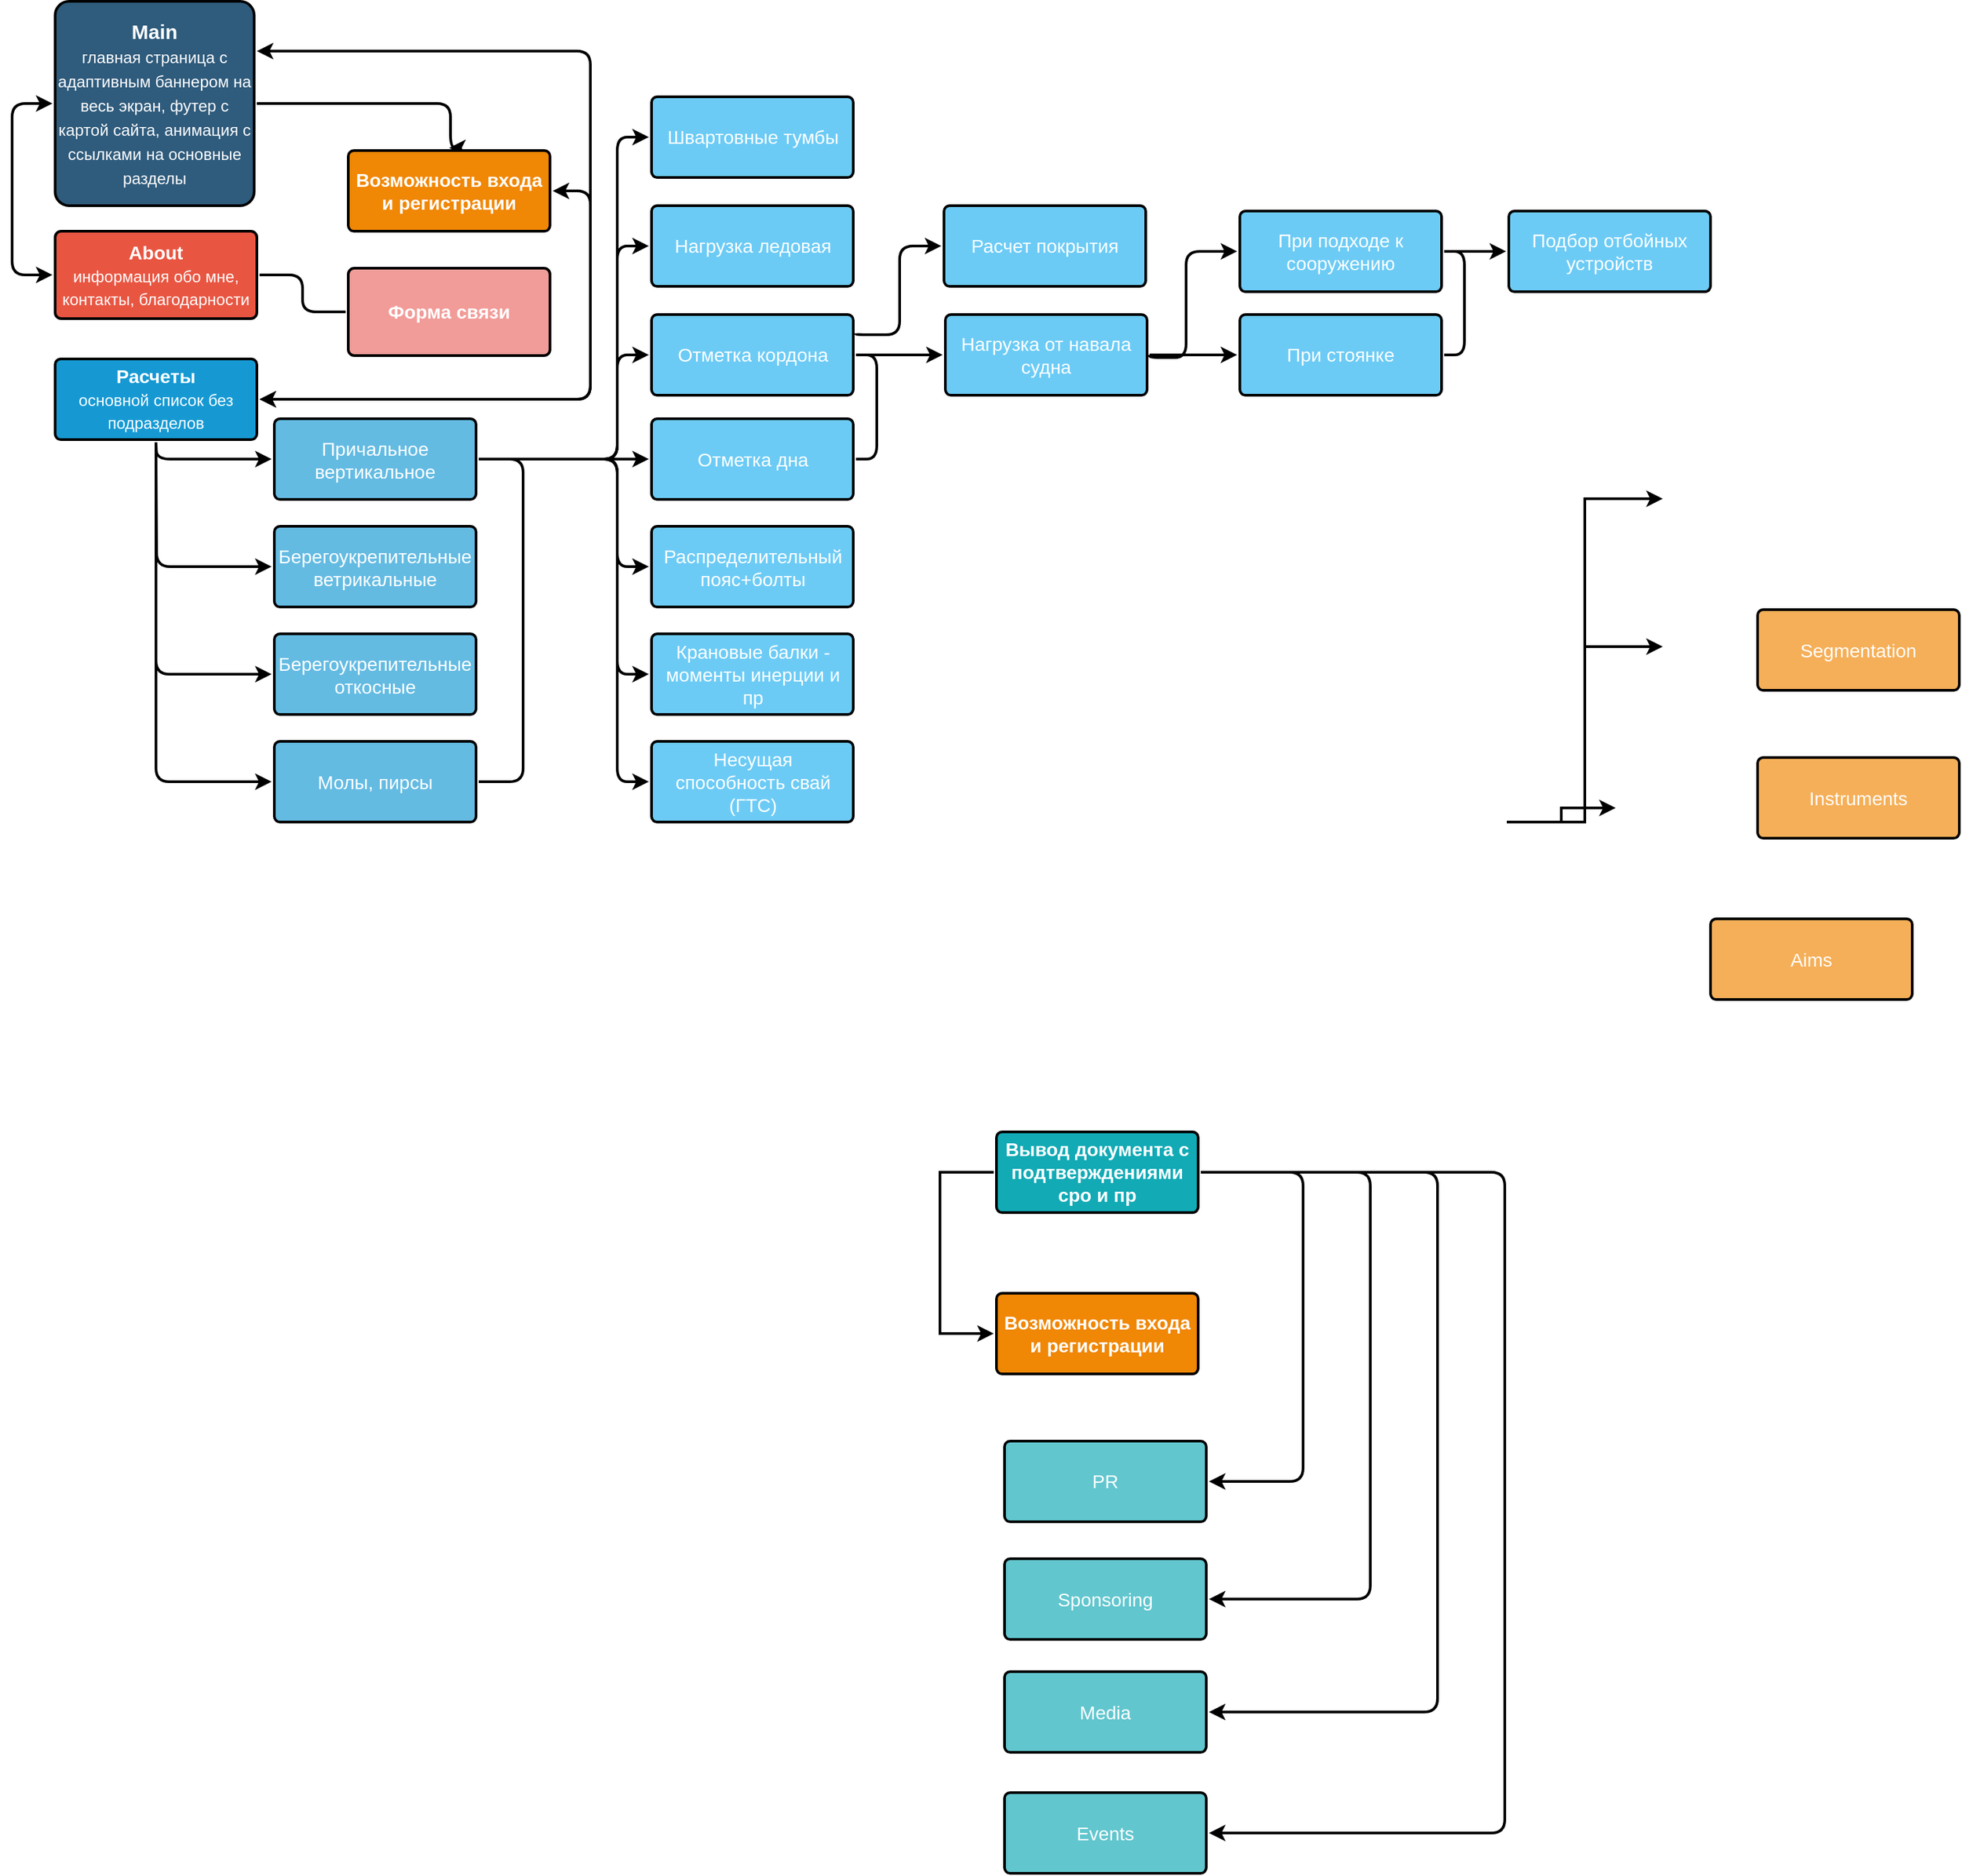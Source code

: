 <mxfile version="11.0.8" type="github"><diagram id="6a731a19-8d31-9384-78a2-239565b7b9f0" name="Page-1"><mxGraphModel dx="1563" dy="1079" grid="1" gridSize="10" guides="1" tooltips="1" connect="1" arrows="1" fold="1" page="1" pageScale="1" pageWidth="1169" pageHeight="827" background="#ffffff" math="0" shadow="0"><root><mxCell id="0"/><mxCell id="1" parent="0"/><mxCell id="1748" value="" style="edgeStyle=elbowEdgeStyle;rounded=1;jumpStyle=none;html=1;shadow=0;labelBackgroundColor=none;startArrow=classic;startFill=1;endArrow=classic;endFill=1;jettySize=auto;orthogonalLoop=1;strokeColor=#000000;strokeWidth=2;fontFamily=Helvetica;fontSize=16;fontColor=#23445D;spacing=5;entryX=0;entryY=0.5;entryDx=0;entryDy=0;exitX=0;exitY=0.5;exitDx=0;exitDy=0;" parent="1" source="1749" target="1753" edge="1"><mxGeometry relative="1" as="geometry"><mxPoint x="113.5" y="136" as="sourcePoint"/><Array as="points"><mxPoint x="40" y="160"/><mxPoint x="33.5" y="176"/></Array></mxGeometry></mxCell><mxCell id="V0S4Sb7-uBsaVgJkaVNg-1789" style="edgeStyle=elbowEdgeStyle;rounded=0;jumpStyle=none;orthogonalLoop=1;jettySize=auto;html=1;entryX=0;entryY=0.5;entryDx=0;entryDy=0;endArrow=classic;endFill=1;strokeColor=#000000;strokeWidth=2;fontSize=14;exitX=0;exitY=0.5;exitDx=0;exitDy=0;" parent="1" source="1771" target="1764" edge="1"><mxGeometry relative="1" as="geometry"><mxPoint x="770" y="800" as="sourcePoint"/><Array as="points"><mxPoint x="730" y="830"/><mxPoint x="730" y="840"/><mxPoint x="730" y="720"/><mxPoint x="730" y="800"/><mxPoint x="730" y="720"/><mxPoint x="730" y="670"/></Array></mxGeometry></mxCell><mxCell id="prWOM2Fcv-6kMDtfhxvp-1800" style="edgeStyle=orthogonalEdgeStyle;rounded=1;orthogonalLoop=1;jettySize=auto;html=1;exitX=1;exitY=0.5;exitDx=0;exitDy=0;entryX=0.5;entryY=0;entryDx=0;entryDy=0;endArrow=classic;endFill=1;strokeWidth=2;" edge="1" parent="1" source="1749" target="prWOM2Fcv-6kMDtfhxvp-1799"><mxGeometry relative="1" as="geometry"><Array as="points"><mxPoint x="366" y="95"/></Array></mxGeometry></mxCell><mxCell id="1749" value="Main&lt;br style=&quot;font-size: 15px&quot;&gt;&lt;span style=&quot;font-size: 12px ; font-weight: 400&quot;&gt;главная страница с адаптивным баннером на весь экран, футер с картой сайта, анимация с ссылками&amp;nbsp;на основные разделы&lt;/span&gt;" style="rounded=1;whiteSpace=wrap;html=1;shadow=0;labelBackgroundColor=none;strokeColor=#000000;strokeWidth=2;fillColor=#2F5B7C;fontFamily=Helvetica;fontSize=15;fontColor=#FFFFFF;align=center;fontStyle=1;spacing=0;arcSize=7;perimeterSpacing=2;" parent="1" vertex="1"><mxGeometry x="72" y="19" width="148" height="152" as="geometry"/></mxCell><mxCell id="V0S4Sb7-uBsaVgJkaVNg-1784" value="" style="edgeStyle=elbowEdgeStyle;rounded=1;orthogonalLoop=1;jettySize=auto;html=1;strokeColor=#000000;strokeWidth=2;fontSize=14;endArrow=none;endFill=0;" parent="1" source="1753" target="V0S4Sb7-uBsaVgJkaVNg-1783" edge="1"><mxGeometry relative="1" as="geometry"/></mxCell><mxCell id="1753" value="About&lt;br&gt;&lt;span style=&quot;font-size: 12px ; font-weight: 400&quot;&gt;информация обо мне, контакты, благодарности&lt;/span&gt;" style="rounded=1;whiteSpace=wrap;html=1;shadow=0;labelBackgroundColor=none;strokeColor=#000000;strokeWidth=2;fillColor=#e85642;fontFamily=Helvetica;fontSize=14;fontColor=#FFFFFF;align=center;spacing=5;fontStyle=1;arcSize=7;perimeterSpacing=2;" parent="1" vertex="1"><mxGeometry x="72" y="190" width="150" height="65" as="geometry"/></mxCell><mxCell id="V0S4Sb7-uBsaVgJkaVNg-1783" value="Форма связи" style="rounded=1;whiteSpace=wrap;html=1;shadow=0;labelBackgroundColor=none;strokeColor=#000000;strokeWidth=2;fillColor=#F19C99;fontFamily=Helvetica;fontSize=14;fontColor=#FFFFFF;align=center;spacing=5;fontStyle=1;arcSize=7;perimeterSpacing=2;" parent="1" vertex="1"><mxGeometry x="290" y="217.5" width="150" height="65" as="geometry"/></mxCell><mxCell id="1757" value="" style="edgeStyle=elbowEdgeStyle;jumpStyle=none;html=1;shadow=0;labelBackgroundColor=none;startArrow=none;startFill=0;endArrow=classic;endFill=1;jettySize=auto;orthogonalLoop=1;strokeColor=#000000;strokeWidth=2;fontFamily=Helvetica;fontSize=14;fontColor=#FFFFFF;spacing=5;exitX=0.5;exitY=1;exitDx=0;exitDy=0;entryX=0;entryY=0.5;entryDx=0;entryDy=0;rounded=1;" parent="1" source="1760" target="1763" edge="1"><mxGeometry relative="1" as="geometry"><Array as="points"><mxPoint x="147" y="449"/><mxPoint x="413.5" y="456"/></Array></mxGeometry></mxCell><mxCell id="1758" value="" style="edgeStyle=elbowEdgeStyle;jumpStyle=none;html=1;shadow=0;labelBackgroundColor=none;startArrow=none;startFill=0;endArrow=classic;endFill=1;jettySize=auto;orthogonalLoop=1;strokeColor=#000000;strokeWidth=2;fontFamily=Helvetica;fontSize=14;fontColor=#FFFFFF;spacing=5;entryX=0;entryY=0.5;entryDx=0;entryDy=0;exitX=0.5;exitY=1;exitDx=0;exitDy=0;rounded=1;" parent="1" source="1760" target="1762" edge="1"><mxGeometry relative="1" as="geometry"><Array as="points"><mxPoint x="147.5" y="446"/></Array></mxGeometry></mxCell><mxCell id="1759" value="" style="edgeStyle=elbowEdgeStyle;jumpStyle=none;html=1;shadow=0;labelBackgroundColor=none;startArrow=none;startFill=0;endArrow=classic;endFill=1;jettySize=auto;orthogonalLoop=1;strokeColor=#000000;strokeWidth=2;fontFamily=Helvetica;fontSize=14;fontColor=#FFFFFF;spacing=5;exitX=0.5;exitY=1;exitDx=0;exitDy=0;entryX=0;entryY=0.5;entryDx=0;entryDy=0;rounded=1;" parent="1" source="1760" target="1761" edge="1"><mxGeometry relative="1" as="geometry"><Array as="points"><mxPoint x="147.5" y="360"/><mxPoint x="243.5" y="366"/><mxPoint x="203.5" y="396"/><mxPoint x="223.5" y="396"/><mxPoint x="233.5" y="396"/><mxPoint x="273.5" y="356"/></Array></mxGeometry></mxCell><mxCell id="V0S4Sb7-uBsaVgJkaVNg-1788" style="edgeStyle=elbowEdgeStyle;rounded=1;jumpStyle=none;orthogonalLoop=1;jettySize=auto;html=1;exitX=1;exitY=0.5;exitDx=0;exitDy=0;entryX=1;entryY=0.25;entryDx=0;entryDy=0;endArrow=classic;endFill=1;strokeColor=#000000;strokeWidth=2;fontSize=14;startArrow=classic;startFill=1;" parent="1" source="1760" target="1749" edge="1"><mxGeometry relative="1" as="geometry"><Array as="points"><mxPoint x="470" y="160"/><mxPoint x="520" y="70"/><mxPoint x="520" y="250"/><mxPoint x="293.5" y="266"/></Array></mxGeometry></mxCell><mxCell id="prWOM2Fcv-6kMDtfhxvp-1784" style="edgeStyle=orthogonalEdgeStyle;orthogonalLoop=1;jettySize=auto;html=1;exitX=0.5;exitY=1;exitDx=0;exitDy=0;entryX=0;entryY=0.5;entryDx=0;entryDy=0;endArrow=classic;endFill=1;strokeWidth=2;rounded=1;" edge="1" parent="1" source="1760" target="prWOM2Fcv-6kMDtfhxvp-1779"><mxGeometry relative="1" as="geometry"><Array as="points"><mxPoint x="147" y="599"/></Array></mxGeometry></mxCell><mxCell id="1760" value="Расчеты&lt;br&gt;&lt;font style=&quot;font-size: 12px ; font-weight: normal&quot;&gt;основной список без подразделов&lt;/font&gt;" style="rounded=1;whiteSpace=wrap;html=1;shadow=0;labelBackgroundColor=none;strokeColor=#000000;strokeWidth=2;fillColor=#1699d3;fontFamily=Helvetica;fontSize=14;fontColor=#FFFFFF;align=center;spacing=5;fontStyle=1;arcSize=7;perimeterSpacing=2;" parent="1" vertex="1"><mxGeometry x="72" y="285" width="150" height="60" as="geometry"/></mxCell><mxCell id="prWOM2Fcv-6kMDtfhxvp-1822" style="edgeStyle=orthogonalEdgeStyle;rounded=1;comic=0;orthogonalLoop=1;jettySize=auto;html=1;exitX=1;exitY=0.5;exitDx=0;exitDy=0;entryX=1;entryY=0.5;entryDx=0;entryDy=0;startArrow=none;startFill=0;sourcePerimeterSpacing=0;endArrow=none;endFill=0;strokeWidth=2;" edge="1" parent="1" source="1761" target="prWOM2Fcv-6kMDtfhxvp-1779"><mxGeometry relative="1" as="geometry"><Array as="points"><mxPoint x="420" y="360"/><mxPoint x="420" y="600"/></Array></mxGeometry></mxCell><mxCell id="prWOM2Fcv-6kMDtfhxvp-1824" style="edgeStyle=orthogonalEdgeStyle;rounded=1;comic=0;orthogonalLoop=1;jettySize=auto;html=1;exitX=1;exitY=0.5;exitDx=0;exitDy=0;entryX=0;entryY=0.5;entryDx=0;entryDy=0;startArrow=none;startFill=0;sourcePerimeterSpacing=0;endArrow=classic;endFill=1;strokeWidth=2;" edge="1" parent="1" source="1761" target="V0S4Sb7-uBsaVgJkaVNg-1811"><mxGeometry relative="1" as="geometry"><Array as="points"><mxPoint x="490" y="360"/><mxPoint x="490" y="282"/></Array></mxGeometry></mxCell><mxCell id="prWOM2Fcv-6kMDtfhxvp-1825" style="edgeStyle=orthogonalEdgeStyle;rounded=1;comic=0;orthogonalLoop=1;jettySize=auto;html=1;exitX=1;exitY=0.5;exitDx=0;exitDy=0;entryX=0;entryY=0.5;entryDx=0;entryDy=0;startArrow=none;startFill=0;sourcePerimeterSpacing=0;endArrow=classic;endFill=1;strokeWidth=2;" edge="1" parent="1" source="1761" target="V0S4Sb7-uBsaVgJkaVNg-1797"><mxGeometry relative="1" as="geometry"/></mxCell><mxCell id="prWOM2Fcv-6kMDtfhxvp-1826" style="edgeStyle=orthogonalEdgeStyle;rounded=1;comic=0;orthogonalLoop=1;jettySize=auto;html=1;exitX=1;exitY=0.5;exitDx=0;exitDy=0;entryX=0;entryY=0.5;entryDx=0;entryDy=0;startArrow=none;startFill=0;sourcePerimeterSpacing=0;endArrow=classic;endFill=1;strokeWidth=2;" edge="1" parent="1" source="1761" target="prWOM2Fcv-6kMDtfhxvp-1804"><mxGeometry relative="1" as="geometry"><Array as="points"><mxPoint x="490" y="360"/><mxPoint x="490" y="440"/></Array></mxGeometry></mxCell><mxCell id="prWOM2Fcv-6kMDtfhxvp-1827" style="edgeStyle=orthogonalEdgeStyle;rounded=1;comic=0;orthogonalLoop=1;jettySize=auto;html=1;exitX=1;exitY=0.5;exitDx=0;exitDy=0;entryX=0;entryY=0.5;entryDx=0;entryDy=0;startArrow=none;startFill=0;sourcePerimeterSpacing=0;endArrow=classic;endFill=1;strokeWidth=2;" edge="1" parent="1" source="1761" target="prWOM2Fcv-6kMDtfhxvp-1806"><mxGeometry relative="1" as="geometry"><Array as="points"><mxPoint x="490" y="360"/><mxPoint x="490" y="520"/></Array></mxGeometry></mxCell><mxCell id="prWOM2Fcv-6kMDtfhxvp-1828" style="edgeStyle=orthogonalEdgeStyle;rounded=1;comic=0;orthogonalLoop=1;jettySize=auto;html=1;exitX=1;exitY=0.5;exitDx=0;exitDy=0;startArrow=none;startFill=0;sourcePerimeterSpacing=0;endArrow=classic;endFill=1;strokeWidth=2;entryX=0;entryY=0.5;entryDx=0;entryDy=0;" edge="1" parent="1" source="1761" target="prWOM2Fcv-6kMDtfhxvp-1807"><mxGeometry relative="1" as="geometry"><mxPoint x="460" y="540" as="targetPoint"/><Array as="points"><mxPoint x="490" y="360"/><mxPoint x="490" y="600"/></Array></mxGeometry></mxCell><mxCell id="prWOM2Fcv-6kMDtfhxvp-1831" style="edgeStyle=orthogonalEdgeStyle;rounded=1;comic=0;orthogonalLoop=1;jettySize=auto;html=1;exitX=1;exitY=0.5;exitDx=0;exitDy=0;entryX=0;entryY=0.5;entryDx=0;entryDy=0;startArrow=none;startFill=0;sourcePerimeterSpacing=0;endArrow=classic;endFill=1;strokeWidth=2;" edge="1" parent="1" source="1761" target="prWOM2Fcv-6kMDtfhxvp-1829"><mxGeometry relative="1" as="geometry"><Array as="points"><mxPoint x="490" y="360"/><mxPoint x="490" y="201"/></Array></mxGeometry></mxCell><mxCell id="prWOM2Fcv-6kMDtfhxvp-1834" style="edgeStyle=orthogonalEdgeStyle;rounded=1;comic=0;orthogonalLoop=1;jettySize=auto;html=1;exitX=1;exitY=0.5;exitDx=0;exitDy=0;entryX=0;entryY=0.5;entryDx=0;entryDy=0;startArrow=none;startFill=0;sourcePerimeterSpacing=0;endArrow=classic;endFill=1;strokeWidth=2;" edge="1" parent="1" source="1761" target="prWOM2Fcv-6kMDtfhxvp-1832"><mxGeometry relative="1" as="geometry"><Array as="points"><mxPoint x="490" y="360"/><mxPoint x="490" y="120"/></Array></mxGeometry></mxCell><mxCell id="1761" value="Причальное вертикальное" style="rounded=1;whiteSpace=wrap;html=1;shadow=0;labelBackgroundColor=none;strokeColor=#000000;strokeWidth=2;fillColor=#64bbe2;fontFamily=Helvetica;fontSize=14;fontColor=#FFFFFF;align=center;spacing=5;arcSize=7;perimeterSpacing=2;" parent="1" vertex="1"><mxGeometry x="235" y="329.5" width="150" height="60" as="geometry"/></mxCell><mxCell id="V0S4Sb7-uBsaVgJkaVNg-1797" value="Отметка дна" style="rounded=1;whiteSpace=wrap;html=1;shadow=0;labelBackgroundColor=none;strokeColor=#000000;strokeWidth=2;fillColor=#6CCBF5;fontFamily=Helvetica;fontSize=14;fontColor=#FFFFFF;align=center;spacing=5;arcSize=7;perimeterSpacing=2;" parent="1" vertex="1"><mxGeometry x="515.5" y="329.5" width="150" height="60" as="geometry"/></mxCell><mxCell id="prWOM2Fcv-6kMDtfhxvp-1804" value="Распределительный пояс+болты" style="rounded=1;whiteSpace=wrap;html=1;shadow=0;labelBackgroundColor=none;strokeColor=#000000;strokeWidth=2;fillColor=#6CCBF5;fontFamily=Helvetica;fontSize=14;fontColor=#FFFFFF;align=center;spacing=5;arcSize=7;perimeterSpacing=2;" vertex="1" parent="1"><mxGeometry x="515.5" y="409.5" width="150" height="60" as="geometry"/></mxCell><mxCell id="prWOM2Fcv-6kMDtfhxvp-1785" style="edgeStyle=orthogonalEdgeStyle;rounded=1;orthogonalLoop=1;jettySize=auto;html=1;exitX=1;exitY=0.5;exitDx=0;exitDy=0;entryX=1;entryY=0.5;entryDx=0;entryDy=0;endArrow=none;endFill=0;strokeWidth=2;" edge="1" parent="1" source="V0S4Sb7-uBsaVgJkaVNg-1811" target="V0S4Sb7-uBsaVgJkaVNg-1797"><mxGeometry relative="1" as="geometry"><Array as="points"><mxPoint x="683" y="282"/><mxPoint x="683" y="360"/></Array></mxGeometry></mxCell><mxCell id="prWOM2Fcv-6kMDtfhxvp-1788" style="edgeStyle=orthogonalEdgeStyle;rounded=1;orthogonalLoop=1;jettySize=auto;html=1;exitX=1;exitY=0.5;exitDx=0;exitDy=0;entryX=0;entryY=0.5;entryDx=0;entryDy=0;endArrow=classic;endFill=1;strokeWidth=2;" edge="1" parent="1" source="V0S4Sb7-uBsaVgJkaVNg-1811" target="prWOM2Fcv-6kMDtfhxvp-1786"><mxGeometry relative="1" as="geometry"/></mxCell><mxCell id="prWOM2Fcv-6kMDtfhxvp-1789" style="edgeStyle=orthogonalEdgeStyle;rounded=1;orthogonalLoop=1;jettySize=auto;html=1;exitX=1;exitY=0.25;exitDx=0;exitDy=0;entryX=0;entryY=0.5;entryDx=0;entryDy=0;endArrow=classic;endFill=1;strokeWidth=2;" edge="1" parent="1" source="V0S4Sb7-uBsaVgJkaVNg-1811" target="prWOM2Fcv-6kMDtfhxvp-1787"><mxGeometry relative="1" as="geometry"><Array as="points"><mxPoint x="700" y="267"/><mxPoint x="700" y="201"/></Array></mxGeometry></mxCell><mxCell id="V0S4Sb7-uBsaVgJkaVNg-1811" value="Отметка кордона" style="rounded=1;whiteSpace=wrap;html=1;shadow=0;labelBackgroundColor=none;strokeColor=#000000;strokeWidth=2;fillColor=#6CCBF5;fontFamily=Helvetica;fontSize=14;fontColor=#FFFFFF;align=center;spacing=5;arcSize=7;perimeterSpacing=2;" parent="1" vertex="1"><mxGeometry x="515.5" y="252" width="150" height="60" as="geometry"/></mxCell><mxCell id="prWOM2Fcv-6kMDtfhxvp-1829" value="Нагрузка ледовая" style="rounded=1;whiteSpace=wrap;html=1;shadow=0;labelBackgroundColor=none;strokeColor=#000000;strokeWidth=2;fillColor=#6CCBF5;fontFamily=Helvetica;fontSize=14;fontColor=#FFFFFF;align=center;spacing=5;arcSize=7;perimeterSpacing=2;" vertex="1" parent="1"><mxGeometry x="515.5" y="171" width="150" height="60" as="geometry"/></mxCell><mxCell id="prWOM2Fcv-6kMDtfhxvp-1832" value="Швартовные тумбы" style="rounded=1;whiteSpace=wrap;html=1;shadow=0;labelBackgroundColor=none;strokeColor=#000000;strokeWidth=2;fillColor=#6CCBF5;fontFamily=Helvetica;fontSize=14;fontColor=#FFFFFF;align=center;spacing=5;arcSize=7;perimeterSpacing=2;" vertex="1" parent="1"><mxGeometry x="515.5" y="90" width="150" height="60" as="geometry"/></mxCell><mxCell id="1762" value="Берегоукрепительные ветрикальные" style="rounded=1;whiteSpace=wrap;html=1;shadow=0;labelBackgroundColor=none;strokeColor=#000000;strokeWidth=2;fillColor=#64bbe2;fontFamily=Helvetica;fontSize=14;fontColor=#FFFFFF;align=center;spacing=5;arcSize=7;perimeterSpacing=2;" parent="1" vertex="1"><mxGeometry x="235" y="409.5" width="150" height="60" as="geometry"/></mxCell><mxCell id="1763" value="Берегоукрепительные откосные" style="rounded=1;whiteSpace=wrap;html=1;shadow=0;labelBackgroundColor=none;strokeColor=#000000;strokeWidth=2;fillColor=#64bbe2;fontFamily=Helvetica;fontSize=14;fontColor=#FFFFFF;align=center;spacing=5;arcSize=7;perimeterSpacing=2;" parent="1" vertex="1"><mxGeometry x="235" y="489.5" width="150" height="60" as="geometry"/></mxCell><mxCell id="prWOM2Fcv-6kMDtfhxvp-1779" value="Молы, пирсы" style="rounded=1;whiteSpace=wrap;html=1;shadow=0;labelBackgroundColor=none;strokeColor=#000000;strokeWidth=2;fillColor=#64bbe2;fontFamily=Helvetica;fontSize=14;fontColor=#FFFFFF;align=center;spacing=5;arcSize=7;perimeterSpacing=2;" vertex="1" parent="1"><mxGeometry x="235" y="569.5" width="150" height="60" as="geometry"/></mxCell><mxCell id="1764" value="Возможность входа и регистрации" style="rounded=1;whiteSpace=wrap;html=1;shadow=0;labelBackgroundColor=none;strokeColor=#000000;strokeWidth=2;fillColor=#F08705;fontFamily=Helvetica;fontSize=14;fontColor=#FFFFFF;align=center;spacing=5;fontStyle=1;arcSize=7;perimeterSpacing=2;" parent="1" vertex="1"><mxGeometry x="772" y="980" width="150" height="60" as="geometry"/></mxCell><mxCell id="1765" value="Aims&lt;br&gt;" style="rounded=1;whiteSpace=wrap;html=1;shadow=0;labelBackgroundColor=none;strokeColor=#000000;strokeWidth=2;fillColor=#f5af58;fontFamily=Helvetica;fontSize=14;fontColor=#FFFFFF;align=center;spacing=5;arcSize=7;perimeterSpacing=2;" parent="1" vertex="1"><mxGeometry x="1303" y="701.5" width="150" height="60" as="geometry"/></mxCell><mxCell id="1766" value="" style="edgeStyle=elbowEdgeStyle;rounded=0;jumpStyle=none;html=1;shadow=0;labelBackgroundColor=none;startArrow=none;startFill=0;endArrow=classic;endFill=1;jettySize=auto;orthogonalLoop=1;strokeColor=#000000;strokeWidth=2;fontFamily=Helvetica;fontSize=14;fontColor=#FFFFFF;spacing=5;" parent="1" edge="1"><mxGeometry relative="1" as="geometry"><mxPoint x="1151.5" y="629.5" as="sourcePoint"/><mxPoint x="1232.5" y="619" as="targetPoint"/></mxGeometry></mxCell><mxCell id="1767" value="Instruments" style="rounded=1;whiteSpace=wrap;html=1;shadow=0;labelBackgroundColor=none;strokeColor=#000000;strokeWidth=2;fillColor=#f5af58;fontFamily=Helvetica;fontSize=14;fontColor=#FFFFFF;align=center;spacing=5;arcSize=7;perimeterSpacing=2;" parent="1" vertex="1"><mxGeometry x="1338" y="581.5" width="150" height="60" as="geometry"/></mxCell><mxCell id="1768" value="" style="edgeStyle=elbowEdgeStyle;rounded=0;jumpStyle=none;html=1;shadow=0;labelBackgroundColor=none;startArrow=none;startFill=0;endArrow=classic;endFill=1;jettySize=auto;orthogonalLoop=1;strokeColor=#000000;strokeWidth=2;fontFamily=Helvetica;fontSize=14;fontColor=#FFFFFF;spacing=5;" parent="1" edge="1"><mxGeometry relative="1" as="geometry"><mxPoint x="1151.5" y="629.5" as="sourcePoint"/><mxPoint x="1267.5" y="499" as="targetPoint"/></mxGeometry></mxCell><mxCell id="1769" value="Segmentation" style="rounded=1;whiteSpace=wrap;html=1;shadow=0;labelBackgroundColor=none;strokeColor=#000000;strokeWidth=2;fillColor=#f5af58;fontFamily=Helvetica;fontSize=14;fontColor=#FFFFFF;align=center;spacing=5;arcSize=7;perimeterSpacing=2;" parent="1" vertex="1"><mxGeometry x="1338" y="471.5" width="150" height="60" as="geometry"/></mxCell><mxCell id="1770" value="" style="edgeStyle=elbowEdgeStyle;rounded=0;jumpStyle=none;html=1;shadow=0;labelBackgroundColor=none;startArrow=none;startFill=0;endArrow=classic;endFill=1;jettySize=auto;orthogonalLoop=1;strokeColor=#000000;strokeWidth=2;fontFamily=Helvetica;fontSize=14;fontColor=#FFFFFF;spacing=5;" parent="1" edge="1"><mxGeometry relative="1" as="geometry"><mxPoint x="1151.5" y="629.5" as="sourcePoint"/><mxPoint x="1267.5" y="389" as="targetPoint"/></mxGeometry></mxCell><mxCell id="1771" value="Вывод документа с подтверждениями сро и пр" style="rounded=1;whiteSpace=wrap;html=1;shadow=0;labelBackgroundColor=none;strokeColor=#000000;strokeWidth=2;fillColor=#12aab5;fontFamily=Helvetica;fontSize=14;fontColor=#FFFFFF;align=center;spacing=5;fontStyle=1;arcSize=7;perimeterSpacing=2;" parent="1" vertex="1"><mxGeometry x="772" y="860.0" width="150" height="60" as="geometry"/></mxCell><mxCell id="1772" value="Events" style="rounded=1;whiteSpace=wrap;html=1;shadow=0;labelBackgroundColor=none;strokeColor=#000000;strokeWidth=2;fillColor=#61c6ce;fontFamily=Helvetica;fontSize=14;fontColor=#FFFFFF;align=center;spacing=5;fontStyle=0;arcSize=7;perimeterSpacing=2;" parent="1" vertex="1"><mxGeometry x="778" y="1351.5" width="150" height="60" as="geometry"/></mxCell><mxCell id="1773" value="" style="edgeStyle=elbowEdgeStyle;rounded=1;jumpStyle=none;html=1;shadow=0;labelBackgroundColor=none;startArrow=none;startFill=0;jettySize=auto;orthogonalLoop=1;strokeColor=#000000;strokeWidth=2;fontFamily=Helvetica;fontSize=14;fontColor=#FFFFFF;spacing=5;fontStyle=1;fillColor=#b0e3e6;" parent="1" source="1771" target="1772" edge="1"><mxGeometry relative="1" as="geometry"><Array as="points"><mxPoint x="1150" y="850"/><mxPoint x="1140" y="870"/></Array></mxGeometry></mxCell><mxCell id="1774" value="Media" style="rounded=1;whiteSpace=wrap;html=1;shadow=0;labelBackgroundColor=none;strokeColor=#000000;strokeWidth=2;fillColor=#61c6ce;fontFamily=Helvetica;fontSize=14;fontColor=#FFFFFF;align=center;spacing=5;fontStyle=0;arcSize=7;perimeterSpacing=2;" parent="1" vertex="1"><mxGeometry x="778" y="1261.5" width="150" height="60" as="geometry"/></mxCell><mxCell id="1775" value="" style="edgeStyle=elbowEdgeStyle;rounded=1;jumpStyle=none;html=1;shadow=0;labelBackgroundColor=none;startArrow=none;startFill=0;jettySize=auto;orthogonalLoop=1;strokeColor=#000000;strokeWidth=2;fontFamily=Helvetica;fontSize=14;fontColor=#FFFFFF;spacing=5;fontStyle=1;fillColor=#b0e3e6;" parent="1" source="1771" target="1774" edge="1"><mxGeometry relative="1" as="geometry"><Array as="points"><mxPoint x="1100" y="840"/><mxPoint x="1110" y="880"/><mxPoint x="1443.5" y="863"/></Array></mxGeometry></mxCell><mxCell id="1776" value="Sponsoring" style="rounded=1;whiteSpace=wrap;html=1;shadow=0;labelBackgroundColor=none;strokeColor=#000000;strokeWidth=2;fillColor=#61c6ce;fontFamily=Helvetica;fontSize=14;fontColor=#FFFFFF;align=center;spacing=5;fontStyle=0;arcSize=7;perimeterSpacing=2;" parent="1" vertex="1"><mxGeometry x="778" y="1177.5" width="150" height="60" as="geometry"/></mxCell><mxCell id="1777" value="" style="edgeStyle=elbowEdgeStyle;rounded=1;jumpStyle=none;html=1;shadow=0;labelBackgroundColor=none;startArrow=none;startFill=0;jettySize=auto;orthogonalLoop=1;strokeColor=#000000;strokeWidth=2;fontFamily=Helvetica;fontSize=14;fontColor=#FFFFFF;spacing=5;fontStyle=1;fillColor=#b0e3e6;exitX=1;exitY=0.5;exitDx=0;exitDy=0;" parent="1" source="1771" target="1776" edge="1"><mxGeometry relative="1" as="geometry"><Array as="points"><mxPoint x="1050" y="920"/><mxPoint x="1443.5" y="807"/></Array></mxGeometry></mxCell><mxCell id="1778" value="PR" style="rounded=1;whiteSpace=wrap;html=1;shadow=0;labelBackgroundColor=none;strokeColor=#000000;strokeWidth=2;fillColor=#61c6ce;fontFamily=Helvetica;fontSize=14;fontColor=#FFFFFF;align=center;spacing=5;fontStyle=0;arcSize=7;perimeterSpacing=2;" parent="1" vertex="1"><mxGeometry x="778" y="1090" width="150" height="60" as="geometry"/></mxCell><mxCell id="1779" value="" style="edgeStyle=elbowEdgeStyle;rounded=1;jumpStyle=none;html=1;shadow=0;labelBackgroundColor=none;startArrow=none;startFill=0;jettySize=auto;orthogonalLoop=1;strokeColor=#000000;strokeWidth=2;fontFamily=Helvetica;fontSize=14;fontColor=#FFFFFF;spacing=5;fontStyle=1;fillColor=#b0e3e6;exitX=1;exitY=0.5;exitDx=0;exitDy=0;" parent="1" source="1771" target="1778" edge="1"><mxGeometry relative="1" as="geometry"><Array as="points"><mxPoint x="1000" y="880"/><mxPoint x="1273.5" y="807"/><mxPoint x="1443.5" y="777"/></Array></mxGeometry></mxCell><mxCell id="prWOM2Fcv-6kMDtfhxvp-1792" style="edgeStyle=orthogonalEdgeStyle;rounded=1;orthogonalLoop=1;jettySize=auto;html=1;exitX=1;exitY=0.5;exitDx=0;exitDy=0;entryX=0;entryY=0.5;entryDx=0;entryDy=0;endArrow=classic;endFill=1;strokeWidth=2;" edge="1" parent="1" source="prWOM2Fcv-6kMDtfhxvp-1786" target="prWOM2Fcv-6kMDtfhxvp-1790"><mxGeometry relative="1" as="geometry"/></mxCell><mxCell id="prWOM2Fcv-6kMDtfhxvp-1793" style="edgeStyle=orthogonalEdgeStyle;rounded=1;orthogonalLoop=1;jettySize=auto;html=1;exitX=1;exitY=0.5;exitDx=0;exitDy=0;entryX=0;entryY=0.5;entryDx=0;entryDy=0;endArrow=classic;endFill=1;strokeWidth=2;" edge="1" parent="1" source="prWOM2Fcv-6kMDtfhxvp-1786" target="prWOM2Fcv-6kMDtfhxvp-1791"><mxGeometry relative="1" as="geometry"><Array as="points"><mxPoint x="886" y="284"/><mxPoint x="913" y="284"/><mxPoint x="913" y="205"/></Array></mxGeometry></mxCell><mxCell id="prWOM2Fcv-6kMDtfhxvp-1786" value="Нагрузка от навала судна" style="rounded=1;whiteSpace=wrap;html=1;shadow=0;labelBackgroundColor=none;strokeColor=#000000;strokeWidth=2;fillColor=#6CCBF5;fontFamily=Helvetica;fontSize=14;fontColor=#FFFFFF;align=center;spacing=5;arcSize=7;perimeterSpacing=2;" vertex="1" parent="1"><mxGeometry x="734" y="252" width="150" height="60" as="geometry"/></mxCell><mxCell id="prWOM2Fcv-6kMDtfhxvp-1787" value="Расчет покрытия" style="rounded=1;whiteSpace=wrap;html=1;shadow=0;labelBackgroundColor=none;strokeColor=#000000;strokeWidth=2;fillColor=#6CCBF5;fontFamily=Helvetica;fontSize=14;fontColor=#FFFFFF;align=center;spacing=5;arcSize=7;perimeterSpacing=2;" vertex="1" parent="1"><mxGeometry x="733" y="171" width="150" height="60" as="geometry"/></mxCell><mxCell id="prWOM2Fcv-6kMDtfhxvp-1790" value="При стоянке" style="rounded=1;whiteSpace=wrap;html=1;shadow=0;labelBackgroundColor=none;strokeColor=#000000;strokeWidth=2;fillColor=#6CCBF5;fontFamily=Helvetica;fontSize=14;fontColor=#FFFFFF;align=center;spacing=5;arcSize=7;perimeterSpacing=2;" vertex="1" parent="1"><mxGeometry x="953" y="252" width="150" height="60" as="geometry"/></mxCell><mxCell id="prWOM2Fcv-6kMDtfhxvp-1794" style="edgeStyle=orthogonalEdgeStyle;rounded=1;orthogonalLoop=1;jettySize=auto;html=1;exitX=1;exitY=0.5;exitDx=0;exitDy=0;entryX=1;entryY=0.5;entryDx=0;entryDy=0;endArrow=none;endFill=0;strokeWidth=2;" edge="1" parent="1" source="prWOM2Fcv-6kMDtfhxvp-1791" target="prWOM2Fcv-6kMDtfhxvp-1790"><mxGeometry relative="1" as="geometry"><Array as="points"><mxPoint x="1120" y="205"/><mxPoint x="1120" y="282"/></Array></mxGeometry></mxCell><mxCell id="prWOM2Fcv-6kMDtfhxvp-1798" style="edgeStyle=orthogonalEdgeStyle;rounded=1;orthogonalLoop=1;jettySize=auto;html=1;exitX=1;exitY=0.5;exitDx=0;exitDy=0;entryX=0;entryY=0.5;entryDx=0;entryDy=0;endArrow=classic;endFill=1;strokeWidth=2;" edge="1" parent="1" source="prWOM2Fcv-6kMDtfhxvp-1791" target="prWOM2Fcv-6kMDtfhxvp-1795"><mxGeometry relative="1" as="geometry"/></mxCell><mxCell id="prWOM2Fcv-6kMDtfhxvp-1791" value="При подходе к сооружению" style="rounded=1;whiteSpace=wrap;html=1;shadow=0;labelBackgroundColor=none;strokeColor=#000000;strokeWidth=2;fillColor=#6CCBF5;fontFamily=Helvetica;fontSize=14;fontColor=#FFFFFF;align=center;spacing=5;arcSize=7;perimeterSpacing=2;" vertex="1" parent="1"><mxGeometry x="953" y="175" width="150" height="60" as="geometry"/></mxCell><mxCell id="prWOM2Fcv-6kMDtfhxvp-1795" value="Подбор отбойных устройств" style="rounded=1;whiteSpace=wrap;html=1;shadow=0;labelBackgroundColor=none;strokeColor=#000000;strokeWidth=2;fillColor=#6CCBF5;fontFamily=Helvetica;fontSize=14;fontColor=#FFFFFF;align=center;spacing=5;arcSize=7;perimeterSpacing=2;" vertex="1" parent="1"><mxGeometry x="1153" y="175" width="150" height="60" as="geometry"/></mxCell><mxCell id="prWOM2Fcv-6kMDtfhxvp-1802" style="edgeStyle=orthogonalEdgeStyle;rounded=1;orthogonalLoop=1;jettySize=auto;html=1;exitX=1;exitY=0.5;exitDx=0;exitDy=0;entryX=1;entryY=0.5;entryDx=0;entryDy=0;startArrow=classic;startFill=1;endArrow=classic;endFill=1;strokeWidth=2;" edge="1" parent="1" source="prWOM2Fcv-6kMDtfhxvp-1799" target="1760"><mxGeometry relative="1" as="geometry"><Array as="points"><mxPoint x="470" y="160"/><mxPoint x="470" y="315"/></Array></mxGeometry></mxCell><mxCell id="prWOM2Fcv-6kMDtfhxvp-1799" value="Возможность входа и регистрации" style="rounded=1;whiteSpace=wrap;html=1;shadow=0;labelBackgroundColor=none;strokeColor=#000000;strokeWidth=2;fillColor=#F08705;fontFamily=Helvetica;fontSize=14;fontColor=#FFFFFF;align=center;spacing=5;fontStyle=1;arcSize=7;perimeterSpacing=2;" vertex="1" parent="1"><mxGeometry x="290" y="130" width="150" height="60" as="geometry"/></mxCell><mxCell id="prWOM2Fcv-6kMDtfhxvp-1806" value="Крановые балки - моменты инерции и пр" style="rounded=1;whiteSpace=wrap;html=1;shadow=0;labelBackgroundColor=none;strokeColor=#000000;strokeWidth=2;fillColor=#6CCBF5;fontFamily=Helvetica;fontSize=14;fontColor=#FFFFFF;align=center;spacing=5;arcSize=7;perimeterSpacing=2;" vertex="1" parent="1"><mxGeometry x="515.5" y="489.5" width="150" height="60" as="geometry"/></mxCell><mxCell id="prWOM2Fcv-6kMDtfhxvp-1807" value="Несущая способность свай (ГТС)" style="rounded=1;whiteSpace=wrap;html=1;shadow=0;labelBackgroundColor=none;strokeColor=#000000;strokeWidth=2;fillColor=#6CCBF5;fontFamily=Helvetica;fontSize=14;fontColor=#FFFFFF;align=center;spacing=5;arcSize=7;perimeterSpacing=2;" vertex="1" parent="1"><mxGeometry x="515.5" y="569.5" width="150" height="60" as="geometry"/></mxCell></root></mxGraphModel></diagram></mxfile>